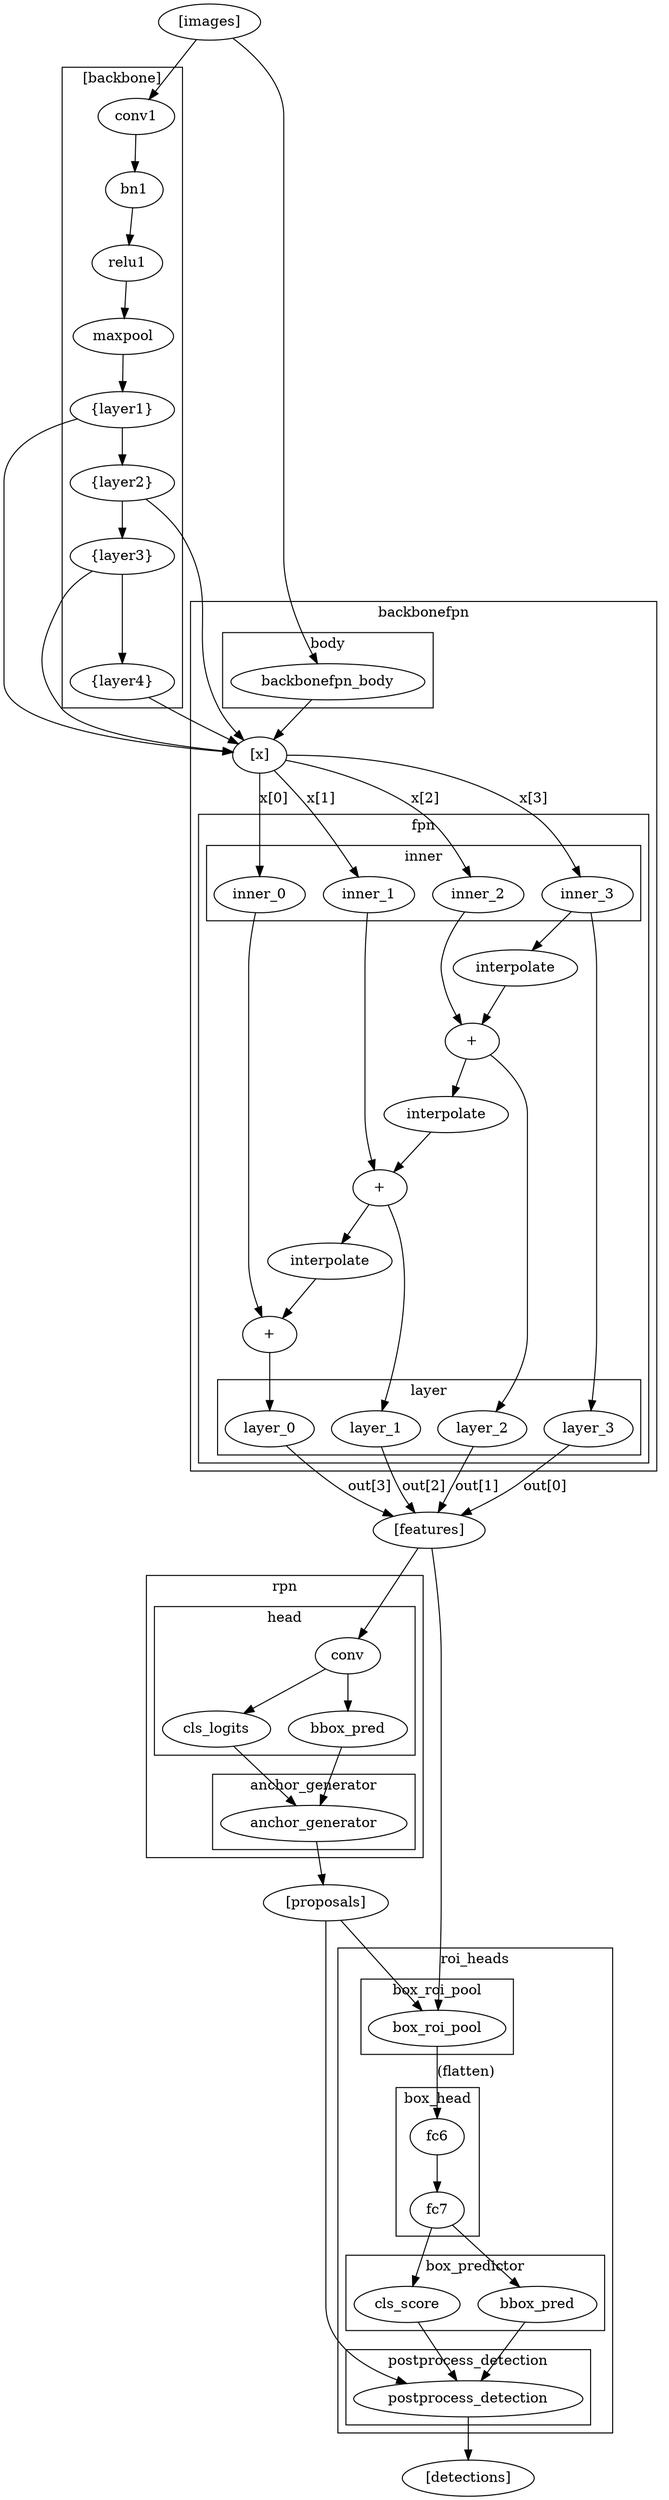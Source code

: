 digraph {
    x [label="[x]"];

    
    subgraph FasterRCNN {
        label="FasterRCNN"

        images [label="[images]"];
        images -> backbonefpn_body;

        subgraph cluster_0 {
            label="backbonefpn";

            subgraph cluster_0_0 {
                label="body";

                backbonefpn_body;
            }

           
            backbonefpn_body -> x;

            subgraph cluster_0_1 {
                label="fpn";

                subgraph cluster_0_1_0 {
                    label="inner";
                    inner_0; inner_1; inner_2; inner_3;
                }

                subgraph cluster_0_1_1 {
                    label="layer";
                    layer_0; layer_1; layer_2; layer_3;
                }

                interpolate_0 [label="interpolate"]; 
                interpolate_1 [label="interpolate"]; 
                interpolate_2 [label="interpolate"];
                sum_0 [label="+"]; sum_1[label="+"]; sum_2[label="+"];

                inner_3 -> layer_3;
                inner_3 -> interpolate_2;
                inner_2 -> sum_2;
                inner_1 -> sum_1;
                inner_0 -> sum_0;

                interpolate_2 -> sum_2;
                interpolate_1 -> sum_1;
                interpolate_0 -> sum_0;
                
                sum_2 -> layer_2;
                sum_2 -> interpolate_1;
                sum_1 -> layer_1;
                sum_1 -> interpolate_0;
                sum_0 -> layer_0;

                // inner_3 -> layer_3;

                // inner_2 -> sum_2;
                // inner_3 -> interpolate_2;
                // interpolate_2 -> sum_2;
                // sum_2 -> layer_2;

                // inner_1 -> sum_1;
                // sum_2 -> interpolate_1;
                // interpolate_1 -> sum_1;
                // sum_1 -> layer_1;

                // inner_0 -> sum_0;
                // sum_1 -> interpolate_0;
                // interpolate_0 -> sum_0;
                // sum_0 -> layer_0;

            }

            x -> inner_0 [label="x[0]"];
            x -> inner_1 [label="x[1]"];
            x -> inner_2 [label="x[2]"];
            x -> inner_3 [label="x[3]"];

        }

        features [label="[features]"]

        layer_3 -> features [label="out[0]"];
        layer_2 -> features [label="out[1]"];
        layer_1 -> features [label="out[2]"];
        layer_0 -> features [label="out[3]"];

        subgraph cluster_1 {
            label="rpn"

            subgraph cluster_1_0 {
                label="head"

                
                conv -> cls_logits;
                conv -> bbox_pred;

            }

            subgraph cluster_1_1 {
                label="anchor_generator"

                cls_logits -> anchor_generator;
                bbox_pred -> anchor_generator;

            }
        }

        features -> conv;
        
        proposals [label="[proposals]"];
        anchor_generator -> proposals;

        subgraph cluster_2 {
            label="roi_heads"

            subgraph cluster_2_0 {
                label="box_roi_pool"
                box_roi_pool;
            }

            subgraph cluster_2_1 {
                label="box_head"
                fc6 -> fc7;
            }
            box_roi_pool -> fc6 [label="(flatten)"]; 

            subgraph cluster_2_2 {
                label="box_predictor"
                cls_score;
                bbox_pred1 [label="bbox_pred"];
            }
            fc7 -> cls_score;
            fc7 -> bbox_pred1;

            subgraph cluster_2_3 {
                label="postprocess_detection"
                postprocess_detection;
            }
            cls_score -> postprocess_detection;
            bbox_pred1 -> postprocess_detection;
            
        }
        proposals -> postprocess_detection;
        features -> box_roi_pool;
        proposals -> box_roi_pool;

        detections [label="[detections]"];
        postprocess_detection -> detections;


    }
    images[label="[images]"];
    subgraph backbone {
        x [label="[x]"];
        images -> conv1;
        subgraph cluster_0 {
            label="[backbone]";
            
            maxpool;
            layer1 [label="{layer1}"];
            layer2 [label="{layer2}"];
            layer3 [label="{layer3}"];
            layer4 [label="{layer4}"];

            
            conv1 -> bn1;
            bn1 -> relu1;
            relu1 -> maxpool;
            maxpool -> layer1;
            layer1 -> layer2;
            layer2 -> layer3;
            layer3 -> layer4;
        }
        
        layer1 -> x;
        layer2 -> x;
        layer3 -> x;
        layer4 -> x;

        // subgraph cluster_0 {
        //     label="[layer1]";

        //     subgraph cluster_0_0 {
        //         label="[layer1_0]";

        //         layer1_0_relu0 [label="relu"];
        //         layer1_0_relu1 [label="relu"];
        //         layer1_0_relu2 [label="relu"];
        //         layer1_0_add [label="+"];

        //         layer1_0_conv1 [label="conv1"];
        //         layer1_0_conv2 [label="conv2"];
        //         layer1_0_conv3 [label="conv3"];
        //         layer1_0_bn1 [label="bn1"];
        //         layer1_0_bn2 [label="bn2"];
        //         layer1_0_bn3 [label="bn3"];
        //         layer1_0_downsample_relu [label="downsample_relu"];
        //         layer1_0_downsample_bn [label="downsample_bn"];

        //         // normal

        //         layer1_0_conv1 -> layer1_0_bn1;
        //         layer1_0_bn1 -> layer1_0_relu0;
        //         layer1_0_relu0 -> layer1_0_conv2;

        //         layer1_0_conv2 -> layer1_0_bn2;
        //         layer1_0_bn2 -> layer1_0_relu1;
        //         layer1_0_relu1 -> layer1_0_conv3;

        //         layer1_0_conv3 -> layer1_0_bn3;

        //         // residual
        //         layer1_0_downsample_relu -> layer1_0_downsample_bn;

        //         // add
        //         layer1_0_bn3 -> layer1_0_add;
        //         layer1_0_downsample_bn -> layer1_0_add;

        //         layer1_0_add -> layer1_0_relu2;

        //     }

        //     subgraph cluster_0_1 {
        //         label="[layer1_1]";

        //         layer1_1_relu1 [label="[relu]"];
        //         layer1_1_relu2 [label="[relu]"];
        //         layer1_1_relu3 [label="[relu]"];
        //         layer1_1_add [label="+"];

        //         layer1_1_conv1 [label="[conv1]"];
        //         layer1_1_conv2 [label="[conv2]"];
        //         layer1_1_conv3 [label="[conv3]"];

        //         layer1_1_bn1 [label="[bn1]"];
        //         layer1_1_bn2 [label="[bn2]"];
        //         layer1_1_bn3 [label="[bn3]"];

        //         // normal
        //         layer1_1_conv1 -> layer1_1_bn1;
        //         layer1_1_bn1 -> layer1_1_relu1;

        //         layer1_1_relu1 -> layer1_1_conv2;
        //         layer1_1_conv2 -> layer1_1_bn2;
        //         layer1_1_bn2 -> layer1_1_relu2;

        //         layer1_1_relu2 -> layer1_1_conv3;
        //         layer1_1_conv3 -> layer1_1_bn3;

        //         // add
        //         layer1_1_bn3 -> layer1_1_add;
                
        //         layer1_1_add -> layer1_1_relu3;

        //     }

        //     subgraph cluster_0_2 {
        //         label="[layer1_2]";

        //         layer1_2_relu1 [label="[relu]"];
        //         layer1_2_relu2 [label="[relu]"];
        //         layer1_2_relu3 [label="[relu]"];
        //         layer1_2_add [label="+"];

        //         layer1_2_conv1 [label="[conv1]"];
        //         layer1_2_conv2 [label="[conv2]"];
        //         layer1_2_conv3 [label="[conv3]"];

        //         layer1_2_bn1 [label="[bn1]"];
        //         layer1_2_bn2 [label="[bn2]"];
        //         layer1_2_bn3 [label="[bn3]"];

        //         // normal
        //         layer1_2_conv1 -> layer1_2_bn1;
        //         layer1_2_bn1 -> layer1_2_relu1;

        //         layer1_2_relu1 -> layer1_2_conv2;
        //         layer1_2_conv2 -> layer1_2_bn2;
        //         layer1_2_bn2 -> layer1_2_relu2;

        //         layer1_2_relu2 -> layer1_2_conv3;
        //         layer1_2_conv3 -> layer1_2_bn3;

        //         // add
        //         layer1_2_bn3 -> layer1_2_add;
                
        //         layer1_2_add -> layer1_2_relu3;

        //     }

        //     layer1_0_relu2 -> layer1_1_conv1;
        //     layer1_0_relu2 -> layer1_1_add;

        //     layer1_1_relu3 -> layer1_2_conv1;
        //     layer1_1_relu3 -> layer1_2_add;

        // }

        

        // maxpool -> layer1_0_conv1;
        // maxpool -> layer1_0_downsample_relu;
        // relu1 -> maxpool;
        // layer1_2_relu3 -> x;

        // subgraph cluster_1 {
        //     label="[layer2]"
        
        //     subgraph cluster_1_0 {
        //         label="[layer2_0]";
        //         layer2_0_relu0 [label="relu"];
        //         layer2_0_relu1 [label="relu"];
        //         layer2_0_relu2 [label="relu"];
        //         layer2_0_add [label="+"];
        //         layer2_0_conv1 [label="conv1"];
        //         layer2_0_conv2 [label="conv2"];
        //         layer2_0_conv3 [label="conv3"];
        //         layer2_0_bn1 [label="bn1"];
        //         layer2_0_bn2 [label="bn2"];
        //         layer2_0_bn3 [label="bn3"];
        //         layer2_0_downsample_relu [label="downsample_relu"];
        //         layer2_0_downsample_bn [label="downsample_bn"];
        //         layer2_0_conv1 -> layer2_0_bn1;
        //         layer2_0_bn1 -> layer2_0_relu0;
        //         layer2_0_relu0 -> layer2_0_conv2;
        //         layer2_0_conv2 -> layer2_0_bn2;
        //         layer2_0_bn2 -> layer2_0_relu1;
        //         layer2_0_relu1 -> layer2_0_conv3;
        //         layer2_0_conv3 -> layer2_0_bn3;
        //         layer2_0_downsample_relu -> layer2_0_downsample_bn;
        //         layer2_0_bn3 -> layer2_0_add;
        //         layer2_0_downsample_bn -> layer2_0_add;
        //         layer2_0_add -> layer2_0_relu2;
        //     }

        //     subgraph cluster_1_1 {
        //         label="[layer2_1]";
        //         layer2_1_relu1 [label="[relu]"];
        //         layer2_1_relu2 [label="[relu]"];
        //         layer2_1_relu3 [label="[relu]"];
        //         layer2_1_add [label="+"];
        //         layer2_1_conv1 [label="[conv1]"];
        //         layer2_1_conv2 [label="[conv2]"];
        //         layer2_1_conv3 [label="[conv3]"];
        //         layer2_1_bn1 [label="[bn1]"];
        //         layer2_1_bn2 [label="[bn2]"];
        //         layer2_1_bn3 [label="[bn3]"];
        //         layer2_1_conv1 -> layer2_1_bn1;
        //         layer2_1_bn1 -> layer2_1_relu1;
        //         layer2_1_relu1 -> layer2_1_conv2;
        //         layer2_1_conv2 -> layer2_1_bn2;
        //         layer2_1_bn2 -> layer2_1_relu2;
        //         layer2_1_relu2 -> layer2_1_conv3;
        //         layer2_1_conv3 -> layer2_1_bn3
        //         layer2_1_bn3 -> layer2_1_add;
        //         layer2_1_add -> layer2_1_relu3;
        //     }

        //     subgraph cluster_1_2 {
        //         label="[layer2_2]";
        //         layer2_2_relu1 [label="[relu]"];
        //         layer2_2_relu2 [label="[relu]"];
        //         layer2_2_relu3 [label="[relu]"];
        //         layer2_2_add [label="+"];
        //         layer2_2_conv1 [label="[conv1]"];
        //         layer2_2_conv2 [label="[conv2]"];
        //         layer2_2_conv3 [label="[conv3]"];
        //         layer2_2_bn1 [label="[bn1]"];
        //         layer2_2_bn2 [label="[bn2]"];
        //         layer2_2_bn3 [label="[bn3]"];
        //         layer2_2_conv1 -> layer2_2_bn1;
        //         layer2_2_bn1 -> layer2_2_relu1;
        //         layer2_2_relu1 -> layer2_2_conv2;
        //         layer2_2_conv2 -> layer2_2_bn2;
        //         layer2_2_bn2 -> layer2_2_relu2;
        //         layer2_2_relu2 -> layer2_2_conv3;
        //         layer2_2_conv3 -> layer2_2_bn3
        //         layer2_2_bn3 -> layer2_2_add;
        //         layer2_2_add -> layer2_2_relu3;
        //     }

        //     subgraph cluster_1_3 {
        //         label="[layer2_3]";
        //         layer2_3_relu1 [label="[relu]"];
        //         layer2_3_relu2 [label="[relu]"];
        //         layer2_3_relu3 [label="[relu]"];
        //         layer2_3_add [label="+"];
        //         layer2_3_conv1 [label="[conv1]"];
        //         layer2_3_conv2 [label="[conv2]"];
        //         layer2_3_conv3 [label="[conv3]"];
        //         layer2_3_bn1 [label="[bn1]"];
        //         layer2_3_bn2 [label="[bn2]"];
        //         layer2_3_bn3 [label="[bn3]"];
        //         layer2_3_conv1 -> layer2_3_bn1;
        //         layer2_3_bn1 -> layer2_3_relu1;
        //         layer2_3_relu1 -> layer2_3_conv2;
        //         layer2_3_conv2 -> layer2_3_bn2;
        //         layer2_3_bn2 -> layer2_3_relu2;
        //         layer2_3_relu2 -> layer2_3_conv3;
        //         layer2_3_conv3 -> layer2_3_bn3
        //         layer2_3_bn3 -> layer2_3_add;
        //         layer2_3_add -> layer2_3_relu3;

        //     }

        //     layer2_0_relu2 -> layer2_1_conv1;
        //     layer2_0_relu2 -> layer2_1_add;

        //     layer2_1_relu3 -> layer2_2_conv1;
        //     layer2_1_relu3 -> layer2_2_add;

        //     layer2_2_relu3 -> layer2_3_conv1;
        //     layer2_2_relu3 -> layer2_3_add;
        // }

        // layer2_3_relu3 -> x;

        // subgraph cluster_2{
        //     label="[layer3]";

        //     subgraph cluster_2_0{
        //         label="[layer3_0]";
        //         layer3_0_relu0 [label="relu"];
        //         layer3_0_relu1 [label="relu"];
        //         layer3_0_relu2 [label="relu"];
        //         layer3_0_add [label="+"];
        //         layer3_0_conv1 [label="conv1"];
        //         layer3_0_conv2 [label="conv2"];
        //         layer3_0_conv3 [label="conv3"];
        //         layer3_0_bn1 [label="bn1"];
        //         layer3_0_bn2 [label="bn2"];
        //         layer3_0_bn3 [label="bn3"];
        //         layer3_0_downsample_relu [label="downsample_relu"];
        //         layer3_0_downsample_bn [label="downsample_bn"];
        //         layer3_0_conv1 -> layer3_0_bn1;
        //         layer3_0_bn1 -> layer3_0_relu0;
        //         layer3_0_relu0 -> layer3_0_conv2;
        //         layer3_0_conv2 -> layer3_0_bn2;
        //         layer3_0_bn2 -> layer3_0_relu1;
        //         layer3_0_relu1 -> layer3_0_conv3;
        //         layer3_0_conv3 -> layer3_0_bn3;
        //         layer3_0_downsample_relu -> layer3_0_downsample_bn;
        //         layer3_0_bn3 -> layer3_0_add;
        //         layer3_0_downsample_bn -> layer3_0_add;
        //         layer3_0_add -> layer3_0_relu2;
        //     }

        //     subgraph cluster_2_1{
        //         label="[layer3_1]";
        //         layer3_1_relu1 [label="[relu]"];
        //         layer3_1_relu2 [label="[relu]"];
        //         layer3_1_relu3 [label="[relu]"];
        //         layer3_1_add [label="+"];
        //         layer3_1_conv1 [label="[conv1]"];
        //         layer3_1_conv2 [label="[conv2]"];
        //         layer3_1_conv3 [label="[conv3]"];
        //         layer3_1_bn1 [label="[bn1]"];
        //         layer3_1_bn2 [label="[bn2]"];
        //         layer3_1_bn3 [label="[bn3]"];
        //         layer3_1_conv1 -> layer3_1_bn1;
        //         layer3_1_bn1 -> layer3_1_relu1;
        //         layer3_1_relu1 -> layer3_1_conv2;
        //         layer3_1_conv2 -> layer3_1_bn2;
        //         layer3_1_bn2 -> layer3_1_relu2;
        //         layer3_1_relu2 -> layer3_1_conv3;
        //         layer3_1_conv3 -> layer3_1_bn3
        //         layer3_1_bn3 -> layer3_1_add;
        //         layer3_1_add -> layer3_1_relu3;
        //     }
        //     subgraph cluster_2_2{
        //         label="[layer3_2]";
        //         layer3_2_relu1 [label="[relu]"];
        //         layer3_2_relu2 [label="[relu]"];
        //         layer3_2_relu3 [label="[relu]"];
        //         layer3_2_add [label="+"];
        //         layer3_2_conv1 [label="[conv1]"];
        //         layer3_2_conv2 [label="[conv2]"];
        //         layer3_2_conv3 [label="[conv3]"];
        //         layer3_2_bn1 [label="[bn1]"];
        //         layer3_2_bn2 [label="[bn2]"];
        //         layer3_2_bn3 [label="[bn3]"];
        //         layer3_2_conv1 -> layer3_2_bn1;
        //         layer3_2_bn1 -> layer3_2_relu1;
        //         layer3_2_relu1 -> layer3_2_conv2;
        //         layer3_2_conv2 -> layer3_2_bn2;
        //         layer3_2_bn2 -> layer3_2_relu2;
        //         layer3_2_relu2 -> layer3_2_conv3;
        //         layer3_2_conv3 -> layer3_2_bn3
        //         layer3_2_bn3 -> layer3_2_add;
        //         layer3_2_add -> layer3_2_relu3;
        //     }
        //     subgraph cluster_2_3{
        //         label="[layer3_3]";
        //         layer3_3_relu1 [label="[relu]"];
        //         layer3_3_relu2 [label="[relu]"];
        //         layer3_3_relu3 [label="[relu]"];
        //         layer3_3_add [label="+"];
        //         layer3_3_conv1 [label="[conv1]"];
        //         layer3_3_conv2 [label="[conv2]"];
        //         layer3_3_conv3 [label="[conv3]"];
        //         layer3_3_bn1 [label="[bn1]"];
        //         layer3_3_bn2 [label="[bn2]"];
        //         layer3_3_bn3 [label="[bn3]"];
        //         layer3_3_conv1 -> layer3_3_bn1;
        //         layer3_3_bn1 -> layer3_3_relu1;
        //         layer3_3_relu1 -> layer3_3_conv2;
        //         layer3_3_conv2 -> layer3_3_bn2;
        //         layer3_3_bn2 -> layer3_3_relu2;
        //         layer3_3_relu2 -> layer3_3_conv3;
        //         layer3_3_conv3 -> layer3_3_bn3
        //         layer3_3_bn3 -> layer3_3_add;
        //         layer3_3_add -> layer3_3_relu3;
        //     }
        //     subgraph cluster_2_4{
        //         label="[layer3_4]";
        //         layer3_4_relu1 [label="[relu]"];
        //         layer3_4_relu2 [label="[relu]"];
        //         layer3_4_relu3 [label="[relu]"];
        //         layer3_4_add [label="+"];
        //         layer3_4_conv1 [label="[conv1]"];
        //         layer3_4_conv2 [label="[conv2]"];
        //         layer3_4_conv3 [label="[conv3]"];
        //         layer3_4_bn1 [label="[bn1]"];
        //         layer3_4_bn2 [label="[bn2]"];
        //         layer3_4_bn3 [label="[bn3]"];
        //         layer3_4_conv1 -> layer3_4_bn1;
        //         layer3_4_bn1 -> layer3_4_relu1;
        //         layer3_4_relu1 -> layer3_4_conv2;
        //         layer3_4_conv2 -> layer3_4_bn2;
        //         layer3_4_bn2 -> layer3_4_relu2;
        //         layer3_4_relu2 -> layer3_4_conv3;
        //         layer3_4_conv3 -> layer3_4_bn3
        //         layer3_4_bn3 -> layer3_4_add;
        //         layer3_4_add -> layer3_4_relu3;
        //     }
        //     subgraph cluster_2_5{
        //         label="[layer3_5]";
        //         layer3_5_relu1 [label="[relu]"];
        //         layer3_5_relu2 [label="[relu]"];
        //         layer3_5_relu3 [label="[relu]"];
        //         layer3_5_add [label="+"];
        //         layer3_5_conv1 [label="[conv1]"];
        //         layer3_5_conv2 [label="[conv2]"];
        //         layer3_5_conv3 [label="[conv3]"];
        //         layer3_5_bn1 [label="[bn1]"];
        //         layer3_5_bn2 [label="[bn2]"];
        //         layer3_5_bn3 [label="[bn3]"];
        //         layer3_5_conv1 -> layer3_5_bn1;
        //         layer3_5_bn1 -> layer3_5_relu1;
        //         layer3_5_relu1 -> layer3_5_conv2;
        //         layer3_5_conv2 -> layer3_5_bn2;
        //         layer3_5_bn2 -> layer3_5_relu2;
        //         layer3_5_relu2 -> layer3_5_conv3;
        //         layer3_5_conv3 -> layer3_5_bn3
        //         layer3_5_bn3 -> layer3_5_add;
        //         layer3_5_add -> layer3_5_relu3;
        //     }
        //     layer3_0_relu2 -> layer3_1_conv1;
        //     layer3_0_relu2 -> layer3_1_add;
        //     layer3_1_relu3 -> layer3_2_conv1;
        //     layer3_1_relu3 -> layer3_2_add;
        //     layer3_2_relu3 -> layer3_3_conv1;
        //     layer3_2_relu3 -> layer3_3_add;
        //     layer3_3_relu3 -> layer3_4_conv1;
        //     layer3_3_relu3 -> layer3_4_add;
        //     layer3_4_relu3 -> layer3_5_conv1;
        //     layer3_4_relu3 -> layer3_5_add;
        //     // layer3_5_relu3 -> layer3_6_conv1;
        //     // layer3_5_relu3 -> layer3_6_add;
        
        // }

        // layer3_5_relu3 -> x;

        // subgraph cluster_3 {
        //     label="[layer4]";

        //     subgraph cluster_3_0 {
        //         label="[layer4_0]";
        //         layer4_0_relu0 [label="relu"];
        //         layer4_0_relu1 [label="relu"];
        //         layer4_0_relu2 [label="relu"];
        //         layer4_0_add [label="+"];
        //         layer4_0_conv1 [label="conv1"];
        //         layer4_0_conv2 [label="conv2"];
        //         layer4_0_conv3 [label="conv3"];
        //         layer4_0_bn1 [label="bn1"];
        //         layer4_0_bn2 [label="bn2"];
        //         layer4_0_bn3 [label="bn3"];
        //         layer4_0_downsample_relu [label="downsample_relu"];
        //         layer4_0_downsample_bn [label="downsample_bn"];
        //         layer4_0_conv1 -> layer4_0_bn1;
        //         layer4_0_bn1 -> layer4_0_relu0;
        //         layer4_0_relu0 -> layer4_0_conv2;
        //         layer4_0_conv2 -> layer4_0_bn2;
        //         layer4_0_bn2 -> layer4_0_relu1;
        //         layer4_0_relu1 -> layer4_0_conv3;
        //         layer4_0_conv3 -> layer4_0_bn3;
        //         layer4_0_downsample_relu -> layer4_0_downsample_bn;
        //         layer4_0_bn3 -> layer4_0_add;
        //         layer4_0_downsample_bn -> layer4_0_add;
        //         layer4_0_add -> layer4_0_relu2;
        //     }

        //     subgraph cluster_3_1 {
        //         label="[layer4_1]";
        //         layer4_1_relu1 [label="[relu]"];
        //         layer4_1_relu2 [label="[relu]"];
        //         layer4_1_relu3 [label="[relu]"];
        //         layer4_1_add [label="+"];
        //         layer4_1_conv1 [label="[conv1]"];
        //         layer4_1_conv2 [label="[conv2]"];
        //         layer4_1_conv3 [label="[conv3]"];
        //         layer4_1_bn1 [label="[bn1]"];
        //         layer4_1_bn2 [label="[bn2]"];
        //         layer4_1_bn3 [label="[bn3]"];
        //         layer4_1_conv1 -> layer4_1_bn1;
        //         layer4_1_bn1 -> layer4_1_relu1;
        //         layer4_1_relu1 -> layer4_1_conv2;
        //         layer4_1_conv2 -> layer4_1_bn2;
        //         layer4_1_bn2 -> layer4_1_relu2;
        //         layer4_1_relu2 -> layer4_1_conv3;
        //         layer4_1_conv3 -> layer4_1_bn3
        //         layer4_1_bn3 -> layer4_1_add;
        //         layer4_1_add -> layer4_1_relu3;
        //     }

        //     subgraph cluster_3_2 {
        //         label="[layer4_2]";
        //         layer4_2_relu1 [label="[relu]"];
        //         layer4_2_relu2 [label="[relu]"];
        //         layer4_2_relu3 [label="[relu]"];
        //         layer4_2_add [label="+"];
        //         layer4_2_conv1 [label="[conv1]"];
        //         layer4_2_conv2 [label="[conv2]"];
        //         layer4_2_conv3 [label="[conv3]"];
        //         layer4_2_bn1 [label="[bn1]"];
        //         layer4_2_bn2 [label="[bn2]"];
        //         layer4_2_bn3 [label="[bn3]"];
        //         layer4_2_conv1 -> layer4_2_bn1;
        //         layer4_2_bn1 -> layer4_2_relu1;
        //         layer4_2_relu1 -> layer4_2_conv2;
        //         layer4_2_conv2 -> layer4_2_bn2;
        //         layer4_2_bn2 -> layer4_2_relu2;
        //         layer4_2_relu2 -> layer4_2_conv3;
        //         layer4_2_conv3 -> layer4_2_bn3
        //         layer4_2_bn3 -> layer4_2_add;
        //         layer4_2_add -> layer4_2_relu3;
        //     }

        //     layer4_0_relu2 -> layer4_1_conv1;
        //     layer4_0_relu2 -> layer4_1_add;
        //     layer4_1_relu3 -> layer4_2_conv1;
        //     layer4_1_relu3 -> layer4_2_add;

        // }

        // layer4_2_relu3 -> x

        // layer1_2_relu3 -> layer2_0_conv1;
        // layer1_2_relu3 -> layer2_0_downsample_relu;

        // layer2_3_relu3 -> layer3_0_conv1;
        // layer2_3_relu3 -> layer3_0_downsample_relu;

        // layer3_5_relu3 -> layer4_0_conv1;
        // layer3_5_relu3 -> layer4_0_downsample_relu;

        // // layer4_5_relu3 -> layer2_0_conv1;
        // // layer4_5_relu3 -> layer2_0_downsample_relu;

    }
}